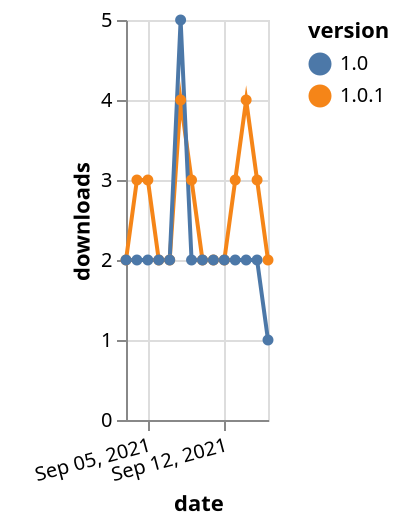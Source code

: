 {"$schema": "https://vega.github.io/schema/vega-lite/v5.json", "description": "A simple bar chart with embedded data.", "data": {"values": [{"date": "2021-09-03", "total": 2393, "delta": 2, "version": "1.0.1"}, {"date": "2021-09-04", "total": 2396, "delta": 3, "version": "1.0.1"}, {"date": "2021-09-05", "total": 2399, "delta": 3, "version": "1.0.1"}, {"date": "2021-09-06", "total": 2401, "delta": 2, "version": "1.0.1"}, {"date": "2021-09-07", "total": 2403, "delta": 2, "version": "1.0.1"}, {"date": "2021-09-08", "total": 2407, "delta": 4, "version": "1.0.1"}, {"date": "2021-09-09", "total": 2410, "delta": 3, "version": "1.0.1"}, {"date": "2021-09-10", "total": 2412, "delta": 2, "version": "1.0.1"}, {"date": "2021-09-11", "total": 2414, "delta": 2, "version": "1.0.1"}, {"date": "2021-09-12", "total": 2416, "delta": 2, "version": "1.0.1"}, {"date": "2021-09-13", "total": 2419, "delta": 3, "version": "1.0.1"}, {"date": "2021-09-14", "total": 2423, "delta": 4, "version": "1.0.1"}, {"date": "2021-09-15", "total": 2426, "delta": 3, "version": "1.0.1"}, {"date": "2021-09-16", "total": 2428, "delta": 2, "version": "1.0.1"}, {"date": "2021-09-03", "total": 2400, "delta": 2, "version": "1.0"}, {"date": "2021-09-04", "total": 2402, "delta": 2, "version": "1.0"}, {"date": "2021-09-05", "total": 2404, "delta": 2, "version": "1.0"}, {"date": "2021-09-06", "total": 2406, "delta": 2, "version": "1.0"}, {"date": "2021-09-07", "total": 2408, "delta": 2, "version": "1.0"}, {"date": "2021-09-08", "total": 2413, "delta": 5, "version": "1.0"}, {"date": "2021-09-09", "total": 2415, "delta": 2, "version": "1.0"}, {"date": "2021-09-10", "total": 2417, "delta": 2, "version": "1.0"}, {"date": "2021-09-11", "total": 2419, "delta": 2, "version": "1.0"}, {"date": "2021-09-12", "total": 2421, "delta": 2, "version": "1.0"}, {"date": "2021-09-13", "total": 2423, "delta": 2, "version": "1.0"}, {"date": "2021-09-14", "total": 2425, "delta": 2, "version": "1.0"}, {"date": "2021-09-15", "total": 2427, "delta": 2, "version": "1.0"}, {"date": "2021-09-16", "total": 2428, "delta": 1, "version": "1.0"}]}, "width": "container", "mark": {"type": "line", "point": {"filled": true}}, "encoding": {"x": {"field": "date", "type": "temporal", "timeUnit": "yearmonthdate", "title": "date", "axis": {"labelAngle": -15}}, "y": {"field": "delta", "type": "quantitative", "title": "downloads"}, "color": {"field": "version", "type": "nominal"}, "tooltip": {"field": "delta"}}}